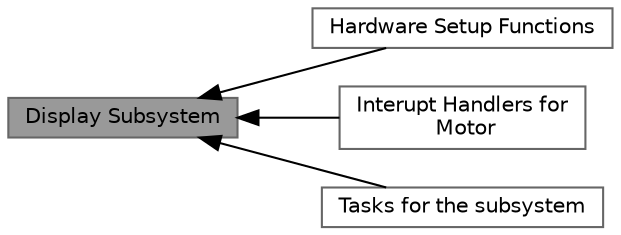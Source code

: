 digraph "Display Subsystem"
{
 // LATEX_PDF_SIZE
  bgcolor="transparent";
  edge [fontname=Helvetica,fontsize=10,labelfontname=Helvetica,labelfontsize=10];
  node [fontname=Helvetica,fontsize=10,shape=box,height=0.2,width=0.4];
  rankdir=LR;
  Node1 [id="Node000001",label="Display Subsystem",height=0.2,width=0.4,color="gray40", fillcolor="grey60", style="filled", fontcolor="black",tooltip=" "];
  Node4 [id="Node000004",label="Hardware Setup Functions",height=0.2,width=0.4,color="grey40", fillcolor="white", style="filled",URL="$group__HardwareSetup.html",tooltip=" "];
  Node2 [id="Node000002",label="Interupt Handlers for\l Motor",height=0.2,width=0.4,color="grey40", fillcolor="white", style="filled",URL="$group__InteruptHandlers.html",tooltip=" "];
  Node3 [id="Node000003",label="Tasks for the subsystem",height=0.2,width=0.4,color="grey40", fillcolor="white", style="filled",URL="$group__tasks.html",tooltip=" "];
  Node1->Node2 [shape=plaintext, dir="back", style="solid"];
  Node1->Node3 [shape=plaintext, dir="back", style="solid"];
  Node1->Node4 [shape=plaintext, dir="back", style="solid"];
}
